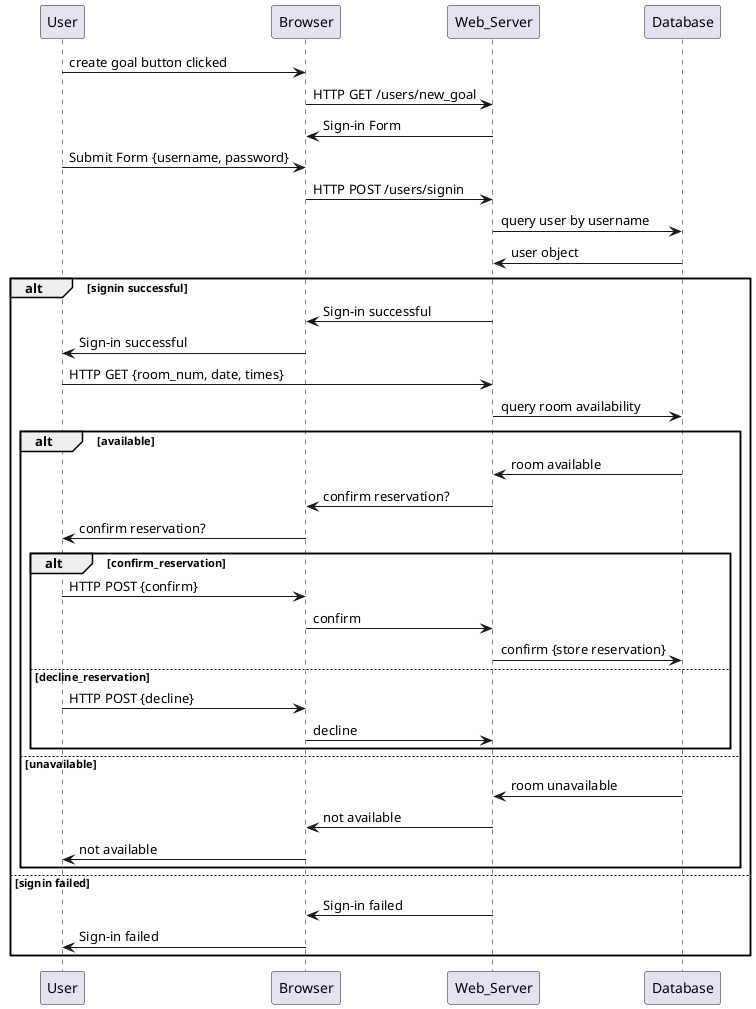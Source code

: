 @startuml Edit Goal Sequence Diagram
participant User
participant Browser
participant Web_Server
participant Database

User -> Browser: create goal button clicked
Browser -> Web_Server: HTTP GET /users/new_goal
Web_Server -> Browser: Sign-in Form
User -> Browser: Submit Form {username, password}
Browser -> Web_Server: HTTP POST /users/signin
Web_Server -> Database: query user by username
Database -> Web_Server: user object

alt signin successful
    Web_Server -> Browser: Sign-in successful
    Browser -> User: Sign-in successful
    User -> Web_Server: HTTP GET {room_num, date, times}
    Web_Server -> Database: query room availability
    alt available
        Database -> Web_Server: room available
        Web_Server -> Browser: confirm reservation?
        Browser -> User: confirm reservation?
        alt confirm_reservation
            User -> Browser: HTTP POST {confirm}
            Browser -> Web_Server: confirm
            Web_Server -> Database: confirm {store reservation}
        else decline_reservation
            User -> Browser: HTTP POST {decline}
            Browser -> Web_Server: decline
        end
    else unavailable
        Database -> Web_Server: room unavailable
        Web_Server -> Browser: not available
        Browser -> User: not available
    end
else signin failed
     Web_Server -> Browser: Sign-in failed
    Browser -> User: Sign-in failed
end
@enduml